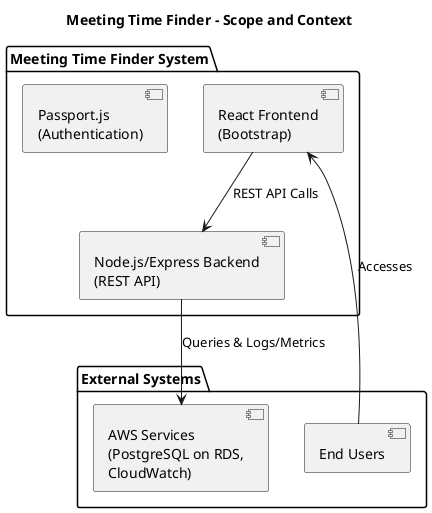 @startuml
title Meeting Time Finder - Scope and Context

package "External Systems" {
  [End Users] as UE
  [AWS Services\n(PostgreSQL on RDS,\nCloudWatch)] as AWS
}

package "Meeting Time Finder System" {
  [React Frontend\n(Bootstrap)] as FE
  [Node.js/Express Backend\n(REST API)] as BE
  [Passport.js\n(Authentication)] as Auth
}

UE --> FE : "Accesses"
FE --> BE : "REST API Calls"
BE --> AWS : "Queries & Logs/Metrics"

@enduml
